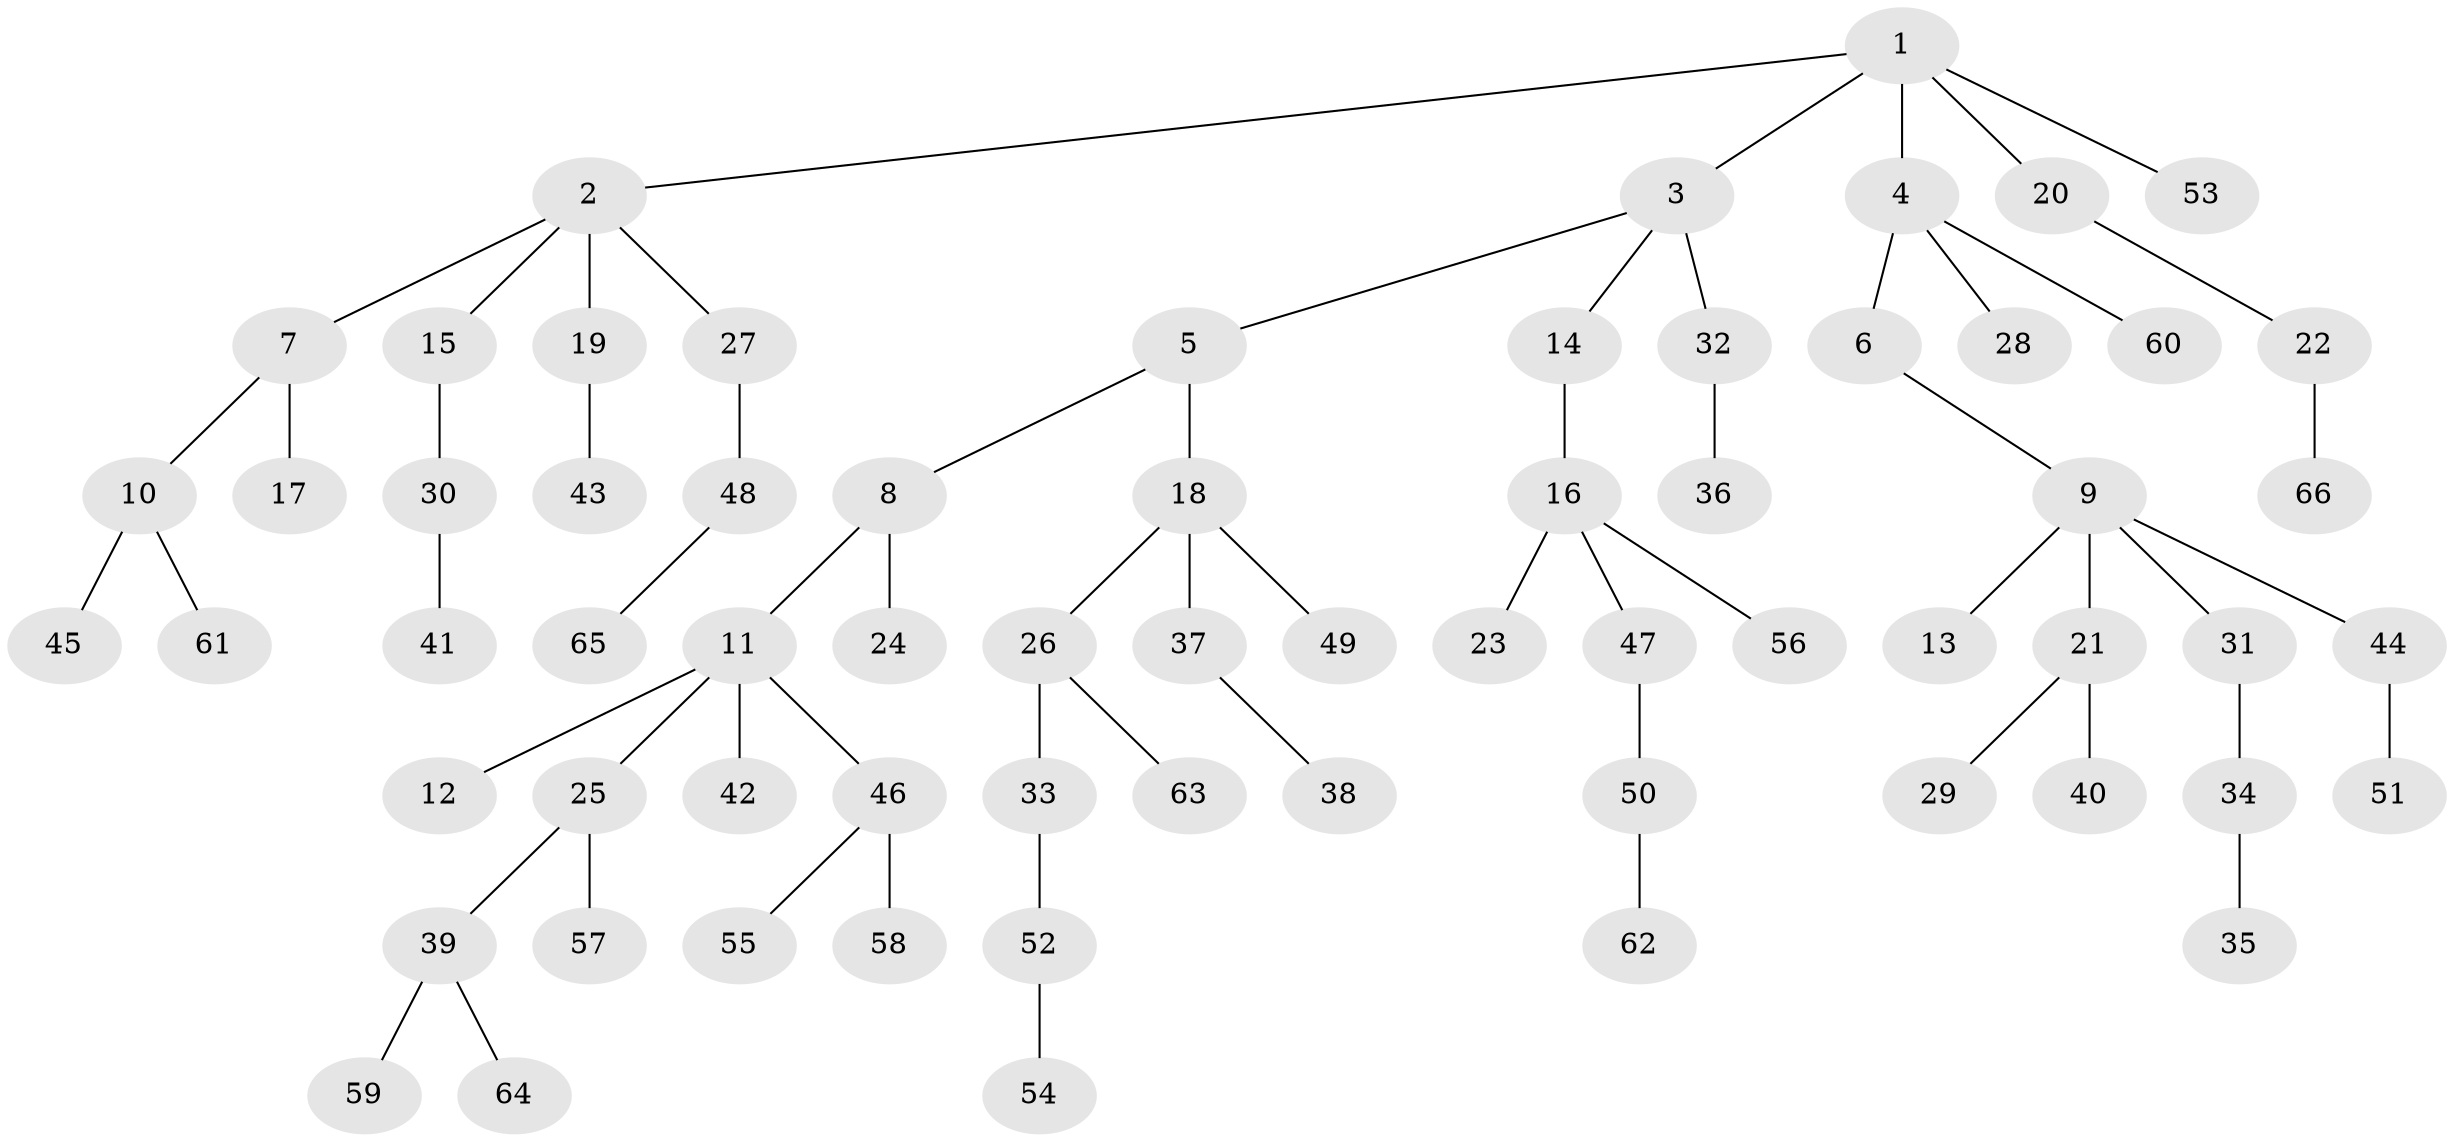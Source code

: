 // Generated by graph-tools (version 1.1) at 2025/11/02/27/25 16:11:26]
// undirected, 66 vertices, 65 edges
graph export_dot {
graph [start="1"]
  node [color=gray90,style=filled];
  1;
  2;
  3;
  4;
  5;
  6;
  7;
  8;
  9;
  10;
  11;
  12;
  13;
  14;
  15;
  16;
  17;
  18;
  19;
  20;
  21;
  22;
  23;
  24;
  25;
  26;
  27;
  28;
  29;
  30;
  31;
  32;
  33;
  34;
  35;
  36;
  37;
  38;
  39;
  40;
  41;
  42;
  43;
  44;
  45;
  46;
  47;
  48;
  49;
  50;
  51;
  52;
  53;
  54;
  55;
  56;
  57;
  58;
  59;
  60;
  61;
  62;
  63;
  64;
  65;
  66;
  1 -- 2;
  1 -- 3;
  1 -- 4;
  1 -- 20;
  1 -- 53;
  2 -- 7;
  2 -- 15;
  2 -- 19;
  2 -- 27;
  3 -- 5;
  3 -- 14;
  3 -- 32;
  4 -- 6;
  4 -- 28;
  4 -- 60;
  5 -- 8;
  5 -- 18;
  6 -- 9;
  7 -- 10;
  7 -- 17;
  8 -- 11;
  8 -- 24;
  9 -- 13;
  9 -- 21;
  9 -- 31;
  9 -- 44;
  10 -- 45;
  10 -- 61;
  11 -- 12;
  11 -- 25;
  11 -- 42;
  11 -- 46;
  14 -- 16;
  15 -- 30;
  16 -- 23;
  16 -- 47;
  16 -- 56;
  18 -- 26;
  18 -- 37;
  18 -- 49;
  19 -- 43;
  20 -- 22;
  21 -- 29;
  21 -- 40;
  22 -- 66;
  25 -- 39;
  25 -- 57;
  26 -- 33;
  26 -- 63;
  27 -- 48;
  30 -- 41;
  31 -- 34;
  32 -- 36;
  33 -- 52;
  34 -- 35;
  37 -- 38;
  39 -- 59;
  39 -- 64;
  44 -- 51;
  46 -- 55;
  46 -- 58;
  47 -- 50;
  48 -- 65;
  50 -- 62;
  52 -- 54;
}

